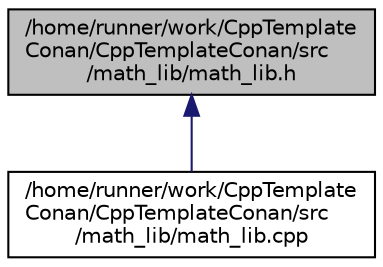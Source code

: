 digraph "/home/runner/work/CppTemplateConan/CppTemplateConan/src/math_lib/math_lib.h"
{
 // LATEX_PDF_SIZE
  edge [fontname="Helvetica",fontsize="10",labelfontname="Helvetica",labelfontsize="10"];
  node [fontname="Helvetica",fontsize="10",shape=record];
  Node1 [label="/home/runner/work/CppTemplate\lConan/CppTemplateConan/src\l/math_lib/math_lib.h",height=0.2,width=0.4,color="black", fillcolor="grey75", style="filled", fontcolor="black",tooltip=" "];
  Node1 -> Node2 [dir="back",color="midnightblue",fontsize="10",style="solid",fontname="Helvetica"];
  Node2 [label="/home/runner/work/CppTemplate\lConan/CppTemplateConan/src\l/math_lib/math_lib.cpp",height=0.2,width=0.4,color="black", fillcolor="white", style="filled",URL="$math__lib_8cpp.html",tooltip=" "];
}
